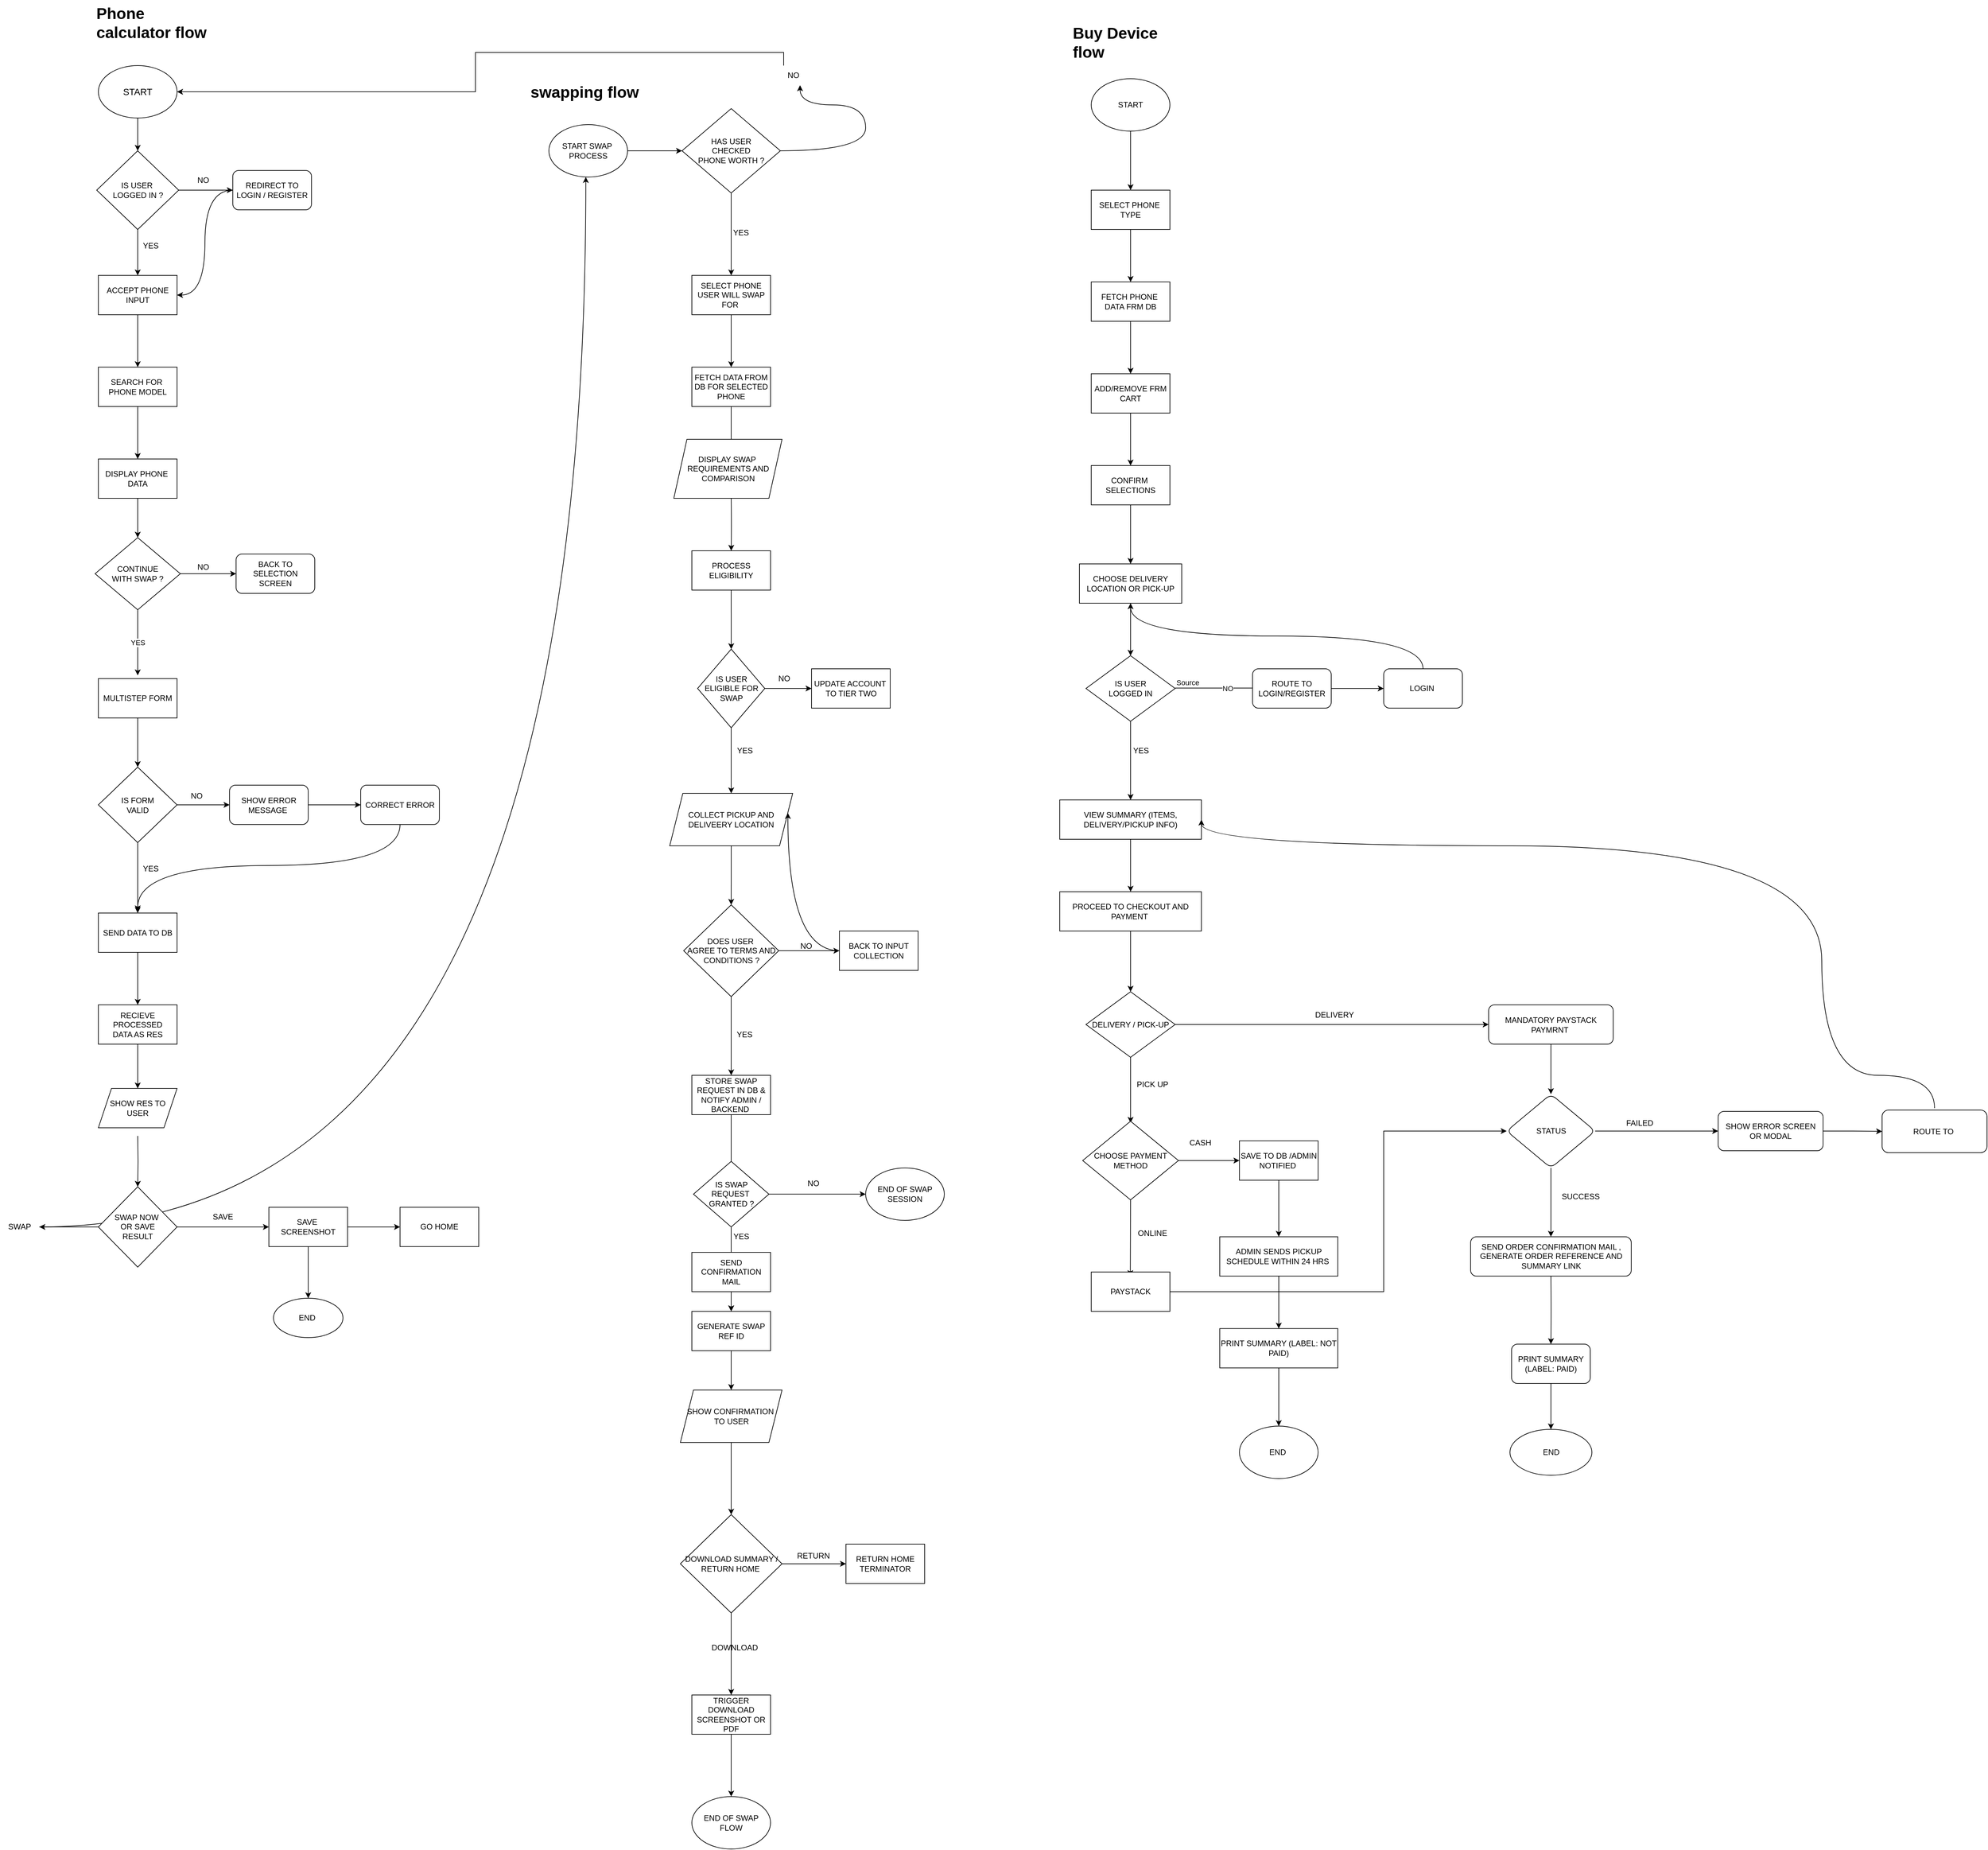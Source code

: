 <mxfile version="26.2.14">
  <diagram id="C5RBs43oDa-KdzZeNtuy" name="Page-1">
    <mxGraphModel dx="5507" dy="3969" grid="1" gridSize="10" guides="1" tooltips="1" connect="1" arrows="1" fold="1" page="1" pageScale="1" pageWidth="827" pageHeight="1169" math="0" shadow="0">
      <root>
        <mxCell id="WIyWlLk6GJQsqaUBKTNV-0" />
        <mxCell id="WIyWlLk6GJQsqaUBKTNV-1" parent="WIyWlLk6GJQsqaUBKTNV-0" />
        <mxCell id="c6qLf4H38Sc4OMnuLa_u-4" value="" style="edgeStyle=orthogonalEdgeStyle;rounded=0;orthogonalLoop=1;jettySize=auto;html=1;" edge="1" parent="WIyWlLk6GJQsqaUBKTNV-1" source="c6qLf4H38Sc4OMnuLa_u-0" target="c6qLf4H38Sc4OMnuLa_u-3">
          <mxGeometry relative="1" as="geometry" />
        </mxCell>
        <mxCell id="c6qLf4H38Sc4OMnuLa_u-0" value="&lt;p&gt;&lt;font style=&quot;font-size: 14px;&quot;&gt;START&lt;/font&gt;&lt;/p&gt;" style="ellipse;whiteSpace=wrap;html=1;" vertex="1" parent="WIyWlLk6GJQsqaUBKTNV-1">
          <mxGeometry x="140" y="40" width="120" height="80" as="geometry" />
        </mxCell>
        <mxCell id="c6qLf4H38Sc4OMnuLa_u-6" value="" style="edgeStyle=orthogonalEdgeStyle;rounded=0;orthogonalLoop=1;jettySize=auto;html=1;" edge="1" parent="WIyWlLk6GJQsqaUBKTNV-1" source="c6qLf4H38Sc4OMnuLa_u-3" target="c6qLf4H38Sc4OMnuLa_u-5">
          <mxGeometry relative="1" as="geometry" />
        </mxCell>
        <mxCell id="c6qLf4H38Sc4OMnuLa_u-38" value="" style="edgeStyle=orthogonalEdgeStyle;rounded=0;orthogonalLoop=1;jettySize=auto;html=1;" edge="1" parent="WIyWlLk6GJQsqaUBKTNV-1" source="c6qLf4H38Sc4OMnuLa_u-3" target="c6qLf4H38Sc4OMnuLa_u-37">
          <mxGeometry relative="1" as="geometry" />
        </mxCell>
        <mxCell id="c6qLf4H38Sc4OMnuLa_u-3" value="IS USER&amp;nbsp;&lt;div&gt;LOGGED IN ?&lt;/div&gt;" style="rhombus;whiteSpace=wrap;html=1;" vertex="1" parent="WIyWlLk6GJQsqaUBKTNV-1">
          <mxGeometry x="137.5" y="170" width="125" height="120" as="geometry" />
        </mxCell>
        <mxCell id="c6qLf4H38Sc4OMnuLa_u-8" value="" style="edgeStyle=orthogonalEdgeStyle;rounded=0;orthogonalLoop=1;jettySize=auto;html=1;" edge="1" parent="WIyWlLk6GJQsqaUBKTNV-1" source="c6qLf4H38Sc4OMnuLa_u-5" target="c6qLf4H38Sc4OMnuLa_u-7">
          <mxGeometry relative="1" as="geometry" />
        </mxCell>
        <mxCell id="c6qLf4H38Sc4OMnuLa_u-5" value="ACCEPT PHONE&lt;div&gt;INPUT&lt;/div&gt;" style="whiteSpace=wrap;html=1;" vertex="1" parent="WIyWlLk6GJQsqaUBKTNV-1">
          <mxGeometry x="140" y="360" width="120" height="60" as="geometry" />
        </mxCell>
        <mxCell id="c6qLf4H38Sc4OMnuLa_u-10" value="" style="edgeStyle=orthogonalEdgeStyle;rounded=0;orthogonalLoop=1;jettySize=auto;html=1;" edge="1" parent="WIyWlLk6GJQsqaUBKTNV-1" source="c6qLf4H38Sc4OMnuLa_u-7" target="c6qLf4H38Sc4OMnuLa_u-9">
          <mxGeometry relative="1" as="geometry" />
        </mxCell>
        <mxCell id="c6qLf4H38Sc4OMnuLa_u-7" value="SEARCH FOR&amp;nbsp;&lt;div&gt;PHONE MODEL&lt;/div&gt;" style="whiteSpace=wrap;html=1;" vertex="1" parent="WIyWlLk6GJQsqaUBKTNV-1">
          <mxGeometry x="140" y="500" width="120" height="60" as="geometry" />
        </mxCell>
        <mxCell id="c6qLf4H38Sc4OMnuLa_u-12" value="" style="edgeStyle=orthogonalEdgeStyle;rounded=0;orthogonalLoop=1;jettySize=auto;html=1;" edge="1" parent="WIyWlLk6GJQsqaUBKTNV-1" source="c6qLf4H38Sc4OMnuLa_u-9" target="c6qLf4H38Sc4OMnuLa_u-11">
          <mxGeometry relative="1" as="geometry" />
        </mxCell>
        <mxCell id="c6qLf4H38Sc4OMnuLa_u-9" value="DISPLAY PHONE&amp;nbsp;&lt;div&gt;DATA&lt;/div&gt;" style="whiteSpace=wrap;html=1;" vertex="1" parent="WIyWlLk6GJQsqaUBKTNV-1">
          <mxGeometry x="140" y="640" width="120" height="60" as="geometry" />
        </mxCell>
        <mxCell id="c6qLf4H38Sc4OMnuLa_u-42" value="" style="edgeStyle=orthogonalEdgeStyle;curved=1;rounded=0;orthogonalLoop=1;jettySize=auto;html=1;" edge="1" parent="WIyWlLk6GJQsqaUBKTNV-1" source="c6qLf4H38Sc4OMnuLa_u-11" target="c6qLf4H38Sc4OMnuLa_u-41">
          <mxGeometry relative="1" as="geometry" />
        </mxCell>
        <mxCell id="c6qLf4H38Sc4OMnuLa_u-11" value="CONTINUE&lt;div&gt;WITH SWAP ?&lt;/div&gt;" style="rhombus;whiteSpace=wrap;html=1;" vertex="1" parent="WIyWlLk6GJQsqaUBKTNV-1">
          <mxGeometry x="135" y="760" width="130" height="110" as="geometry" />
        </mxCell>
        <mxCell id="c6qLf4H38Sc4OMnuLa_u-23" value="" style="edgeStyle=orthogonalEdgeStyle;rounded=0;orthogonalLoop=1;jettySize=auto;html=1;" edge="1" parent="WIyWlLk6GJQsqaUBKTNV-1" source="c6qLf4H38Sc4OMnuLa_u-13" target="c6qLf4H38Sc4OMnuLa_u-22">
          <mxGeometry relative="1" as="geometry" />
        </mxCell>
        <mxCell id="c6qLf4H38Sc4OMnuLa_u-13" value="MULTISTEP FORM" style="whiteSpace=wrap;html=1;" vertex="1" parent="WIyWlLk6GJQsqaUBKTNV-1">
          <mxGeometry x="140" y="975" width="120" height="60" as="geometry" />
        </mxCell>
        <mxCell id="c6qLf4H38Sc4OMnuLa_u-15" value="" style="endArrow=classic;html=1;rounded=0;exitX=0.5;exitY=1;exitDx=0;exitDy=0;" edge="1" parent="WIyWlLk6GJQsqaUBKTNV-1" source="c6qLf4H38Sc4OMnuLa_u-11">
          <mxGeometry relative="1" as="geometry">
            <mxPoint x="250" y="931.179" as="sourcePoint" />
            <mxPoint x="200" y="970" as="targetPoint" />
          </mxGeometry>
        </mxCell>
        <mxCell id="c6qLf4H38Sc4OMnuLa_u-16" value="YES" style="edgeLabel;resizable=0;html=1;;align=center;verticalAlign=middle;" connectable="0" vertex="1" parent="c6qLf4H38Sc4OMnuLa_u-15">
          <mxGeometry relative="1" as="geometry" />
        </mxCell>
        <mxCell id="c6qLf4H38Sc4OMnuLa_u-19" value="YES" style="text;html=1;align=center;verticalAlign=middle;whiteSpace=wrap;rounded=0;" vertex="1" parent="WIyWlLk6GJQsqaUBKTNV-1">
          <mxGeometry x="190" y="300" width="60" height="30" as="geometry" />
        </mxCell>
        <mxCell id="c6qLf4H38Sc4OMnuLa_u-25" value="" style="edgeStyle=orthogonalEdgeStyle;rounded=0;orthogonalLoop=1;jettySize=auto;html=1;" edge="1" parent="WIyWlLk6GJQsqaUBKTNV-1" source="c6qLf4H38Sc4OMnuLa_u-22" target="c6qLf4H38Sc4OMnuLa_u-24">
          <mxGeometry relative="1" as="geometry" />
        </mxCell>
        <mxCell id="c6qLf4H38Sc4OMnuLa_u-46" value="" style="edgeStyle=orthogonalEdgeStyle;curved=1;rounded=0;orthogonalLoop=1;jettySize=auto;html=1;" edge="1" parent="WIyWlLk6GJQsqaUBKTNV-1" source="c6qLf4H38Sc4OMnuLa_u-22" target="c6qLf4H38Sc4OMnuLa_u-45">
          <mxGeometry relative="1" as="geometry" />
        </mxCell>
        <mxCell id="c6qLf4H38Sc4OMnuLa_u-22" value="IS FORM&lt;div&gt;VALID&lt;/div&gt;" style="rhombus;whiteSpace=wrap;html=1;" vertex="1" parent="WIyWlLk6GJQsqaUBKTNV-1">
          <mxGeometry x="140" y="1110" width="120" height="115" as="geometry" />
        </mxCell>
        <mxCell id="c6qLf4H38Sc4OMnuLa_u-28" value="" style="edgeStyle=orthogonalEdgeStyle;rounded=0;orthogonalLoop=1;jettySize=auto;html=1;" edge="1" parent="WIyWlLk6GJQsqaUBKTNV-1" source="c6qLf4H38Sc4OMnuLa_u-24" target="c6qLf4H38Sc4OMnuLa_u-27">
          <mxGeometry relative="1" as="geometry" />
        </mxCell>
        <mxCell id="c6qLf4H38Sc4OMnuLa_u-24" value="SEND DATA TO DB" style="whiteSpace=wrap;html=1;" vertex="1" parent="WIyWlLk6GJQsqaUBKTNV-1">
          <mxGeometry x="140" y="1332.5" width="120" height="60" as="geometry" />
        </mxCell>
        <mxCell id="c6qLf4H38Sc4OMnuLa_u-26" value="YES" style="text;html=1;align=center;verticalAlign=middle;whiteSpace=wrap;rounded=0;" vertex="1" parent="WIyWlLk6GJQsqaUBKTNV-1">
          <mxGeometry x="190" y="1250" width="60" height="30" as="geometry" />
        </mxCell>
        <mxCell id="c6qLf4H38Sc4OMnuLa_u-30" value="" style="edgeStyle=orthogonalEdgeStyle;rounded=0;orthogonalLoop=1;jettySize=auto;html=1;" edge="1" parent="WIyWlLk6GJQsqaUBKTNV-1" source="c6qLf4H38Sc4OMnuLa_u-27" target="c6qLf4H38Sc4OMnuLa_u-139">
          <mxGeometry relative="1" as="geometry">
            <mxPoint x="200" y="1612.5" as="targetPoint" />
          </mxGeometry>
        </mxCell>
        <mxCell id="c6qLf4H38Sc4OMnuLa_u-27" value="RECIEVE PROCESSED&lt;div&gt;DATA AS RES&lt;/div&gt;" style="whiteSpace=wrap;html=1;" vertex="1" parent="WIyWlLk6GJQsqaUBKTNV-1">
          <mxGeometry x="140" y="1472.5" width="120" height="60" as="geometry" />
        </mxCell>
        <mxCell id="c6qLf4H38Sc4OMnuLa_u-32" value="" style="edgeStyle=orthogonalEdgeStyle;rounded=0;orthogonalLoop=1;jettySize=auto;html=1;" edge="1" parent="WIyWlLk6GJQsqaUBKTNV-1" target="c6qLf4H38Sc4OMnuLa_u-31">
          <mxGeometry relative="1" as="geometry">
            <mxPoint x="200" y="1672.5" as="sourcePoint" />
          </mxGeometry>
        </mxCell>
        <mxCell id="c6qLf4H38Sc4OMnuLa_u-53" value="" style="edgeStyle=orthogonalEdgeStyle;curved=1;rounded=0;orthogonalLoop=1;jettySize=auto;html=1;" edge="1" parent="WIyWlLk6GJQsqaUBKTNV-1" source="c6qLf4H38Sc4OMnuLa_u-31" target="c6qLf4H38Sc4OMnuLa_u-52">
          <mxGeometry relative="1" as="geometry" />
        </mxCell>
        <mxCell id="c6qLf4H38Sc4OMnuLa_u-67" style="edgeStyle=orthogonalEdgeStyle;curved=1;rounded=0;orthogonalLoop=1;jettySize=auto;html=1;" edge="1" parent="WIyWlLk6GJQsqaUBKTNV-1" source="c6qLf4H38Sc4OMnuLa_u-51">
          <mxGeometry relative="1" as="geometry">
            <mxPoint x="883.303" y="209.98" as="targetPoint" />
            <mxPoint x="-20.03" y="1811.23" as="sourcePoint" />
          </mxGeometry>
        </mxCell>
        <mxCell id="c6qLf4H38Sc4OMnuLa_u-31" value="SWAP NOW&amp;nbsp;&lt;div&gt;OR SAVE&lt;/div&gt;&lt;div&gt;RESULT&lt;/div&gt;" style="rhombus;whiteSpace=wrap;html=1;" vertex="1" parent="WIyWlLk6GJQsqaUBKTNV-1">
          <mxGeometry x="140" y="1750" width="120" height="122.5" as="geometry" />
        </mxCell>
        <mxCell id="c6qLf4H38Sc4OMnuLa_u-40" style="edgeStyle=orthogonalEdgeStyle;curved=1;rounded=0;orthogonalLoop=1;jettySize=auto;html=1;entryX=1;entryY=0.5;entryDx=0;entryDy=0;" edge="1" parent="WIyWlLk6GJQsqaUBKTNV-1" source="c6qLf4H38Sc4OMnuLa_u-37" target="c6qLf4H38Sc4OMnuLa_u-5">
          <mxGeometry relative="1" as="geometry" />
        </mxCell>
        <mxCell id="c6qLf4H38Sc4OMnuLa_u-37" value="REDIRECT TO LOGIN / REGISTER" style="rounded=1;whiteSpace=wrap;html=1;" vertex="1" parent="WIyWlLk6GJQsqaUBKTNV-1">
          <mxGeometry x="345" y="200" width="120" height="60" as="geometry" />
        </mxCell>
        <mxCell id="c6qLf4H38Sc4OMnuLa_u-39" value="NO" style="text;html=1;align=center;verticalAlign=middle;whiteSpace=wrap;rounded=0;" vertex="1" parent="WIyWlLk6GJQsqaUBKTNV-1">
          <mxGeometry x="270" y="200" width="60" height="30" as="geometry" />
        </mxCell>
        <mxCell id="c6qLf4H38Sc4OMnuLa_u-41" value="BACK TO SELECTION SCREEN" style="rounded=1;whiteSpace=wrap;html=1;" vertex="1" parent="WIyWlLk6GJQsqaUBKTNV-1">
          <mxGeometry x="350" y="785" width="120" height="60" as="geometry" />
        </mxCell>
        <mxCell id="c6qLf4H38Sc4OMnuLa_u-43" value="&lt;div&gt;NO&lt;/div&gt;" style="text;html=1;align=center;verticalAlign=middle;whiteSpace=wrap;rounded=0;" vertex="1" parent="WIyWlLk6GJQsqaUBKTNV-1">
          <mxGeometry x="270" y="790" width="60" height="30" as="geometry" />
        </mxCell>
        <mxCell id="c6qLf4H38Sc4OMnuLa_u-49" value="" style="edgeStyle=orthogonalEdgeStyle;curved=1;rounded=0;orthogonalLoop=1;jettySize=auto;html=1;" edge="1" parent="WIyWlLk6GJQsqaUBKTNV-1" source="c6qLf4H38Sc4OMnuLa_u-45" target="c6qLf4H38Sc4OMnuLa_u-48">
          <mxGeometry relative="1" as="geometry" />
        </mxCell>
        <mxCell id="c6qLf4H38Sc4OMnuLa_u-45" value="SHOW ERROR MESSAGE&amp;nbsp;" style="rounded=1;whiteSpace=wrap;html=1;" vertex="1" parent="WIyWlLk6GJQsqaUBKTNV-1">
          <mxGeometry x="340" y="1137.5" width="120" height="60" as="geometry" />
        </mxCell>
        <mxCell id="c6qLf4H38Sc4OMnuLa_u-47" value="NO" style="text;html=1;align=center;verticalAlign=middle;whiteSpace=wrap;rounded=0;" vertex="1" parent="WIyWlLk6GJQsqaUBKTNV-1">
          <mxGeometry x="260" y="1139" width="60" height="30" as="geometry" />
        </mxCell>
        <mxCell id="c6qLf4H38Sc4OMnuLa_u-50" style="edgeStyle=orthogonalEdgeStyle;curved=1;rounded=0;orthogonalLoop=1;jettySize=auto;html=1;" edge="1" parent="WIyWlLk6GJQsqaUBKTNV-1" source="c6qLf4H38Sc4OMnuLa_u-48">
          <mxGeometry relative="1" as="geometry">
            <mxPoint x="200.0" y="1330" as="targetPoint" />
            <Array as="points">
              <mxPoint x="600" y="1260" />
              <mxPoint x="200" y="1260" />
            </Array>
          </mxGeometry>
        </mxCell>
        <mxCell id="c6qLf4H38Sc4OMnuLa_u-48" value="CORRECT ERROR" style="whiteSpace=wrap;html=1;rounded=1;" vertex="1" parent="WIyWlLk6GJQsqaUBKTNV-1">
          <mxGeometry x="540" y="1137.5" width="120" height="60" as="geometry" />
        </mxCell>
        <mxCell id="c6qLf4H38Sc4OMnuLa_u-57" value="" style="edgeStyle=orthogonalEdgeStyle;curved=1;rounded=0;orthogonalLoop=1;jettySize=auto;html=1;" edge="1" parent="WIyWlLk6GJQsqaUBKTNV-1" source="c6qLf4H38Sc4OMnuLa_u-52" target="c6qLf4H38Sc4OMnuLa_u-56">
          <mxGeometry relative="1" as="geometry" />
        </mxCell>
        <mxCell id="c6qLf4H38Sc4OMnuLa_u-60" value="" style="edgeStyle=orthogonalEdgeStyle;curved=1;rounded=0;orthogonalLoop=1;jettySize=auto;html=1;" edge="1" parent="WIyWlLk6GJQsqaUBKTNV-1" source="c6qLf4H38Sc4OMnuLa_u-52" target="c6qLf4H38Sc4OMnuLa_u-59">
          <mxGeometry relative="1" as="geometry" />
        </mxCell>
        <mxCell id="c6qLf4H38Sc4OMnuLa_u-52" value="SAVE&amp;nbsp;&lt;div&gt;SCREENSHOT&lt;/div&gt;" style="whiteSpace=wrap;html=1;" vertex="1" parent="WIyWlLk6GJQsqaUBKTNV-1">
          <mxGeometry x="400" y="1781.25" width="120" height="60" as="geometry" />
        </mxCell>
        <mxCell id="c6qLf4H38Sc4OMnuLa_u-54" value="SAVE" style="text;html=1;align=center;verticalAlign=middle;whiteSpace=wrap;rounded=0;" vertex="1" parent="WIyWlLk6GJQsqaUBKTNV-1">
          <mxGeometry x="300" y="1781.25" width="60" height="30" as="geometry" />
        </mxCell>
        <mxCell id="c6qLf4H38Sc4OMnuLa_u-56" value="GO HOME" style="whiteSpace=wrap;html=1;" vertex="1" parent="WIyWlLk6GJQsqaUBKTNV-1">
          <mxGeometry x="600" y="1781.25" width="120" height="60" as="geometry" />
        </mxCell>
        <mxCell id="c6qLf4H38Sc4OMnuLa_u-59" value="END&amp;nbsp;" style="ellipse;whiteSpace=wrap;html=1;" vertex="1" parent="WIyWlLk6GJQsqaUBKTNV-1">
          <mxGeometry x="407" y="1920" width="106" height="60" as="geometry" />
        </mxCell>
        <mxCell id="c6qLf4H38Sc4OMnuLa_u-68" value="" style="edgeStyle=orthogonalEdgeStyle;curved=1;rounded=0;orthogonalLoop=1;jettySize=auto;html=1;exitX=0;exitY=0.5;exitDx=0;exitDy=0;" edge="1" parent="WIyWlLk6GJQsqaUBKTNV-1" source="c6qLf4H38Sc4OMnuLa_u-31" target="c6qLf4H38Sc4OMnuLa_u-51">
          <mxGeometry relative="1" as="geometry">
            <mxPoint x="893.333" y="210" as="targetPoint" />
            <mxPoint x="140" y="1811" as="sourcePoint" />
          </mxGeometry>
        </mxCell>
        <mxCell id="c6qLf4H38Sc4OMnuLa_u-51" value="SWAP" style="text;html=1;align=center;verticalAlign=middle;whiteSpace=wrap;rounded=0;" vertex="1" parent="WIyWlLk6GJQsqaUBKTNV-1">
          <mxGeometry x="-10" y="1796.25" width="60" height="30" as="geometry" />
        </mxCell>
        <mxCell id="c6qLf4H38Sc4OMnuLa_u-73" value="" style="edgeStyle=orthogonalEdgeStyle;curved=1;rounded=0;orthogonalLoop=1;jettySize=auto;html=1;" edge="1" parent="WIyWlLk6GJQsqaUBKTNV-1" source="c6qLf4H38Sc4OMnuLa_u-70" target="c6qLf4H38Sc4OMnuLa_u-74">
          <mxGeometry relative="1" as="geometry">
            <mxPoint x="1027" y="170" as="targetPoint" />
          </mxGeometry>
        </mxCell>
        <mxCell id="c6qLf4H38Sc4OMnuLa_u-70" value="START SWAP&amp;nbsp;&lt;div&gt;PROCESS&lt;/div&gt;" style="ellipse;whiteSpace=wrap;html=1;" vertex="1" parent="WIyWlLk6GJQsqaUBKTNV-1">
          <mxGeometry x="827" y="130" width="120" height="80" as="geometry" />
        </mxCell>
        <mxCell id="c6qLf4H38Sc4OMnuLa_u-76" value="" style="edgeStyle=orthogonalEdgeStyle;curved=1;rounded=0;orthogonalLoop=1;jettySize=auto;html=1;" edge="1" parent="WIyWlLk6GJQsqaUBKTNV-1" source="c6qLf4H38Sc4OMnuLa_u-74" target="c6qLf4H38Sc4OMnuLa_u-75">
          <mxGeometry relative="1" as="geometry" />
        </mxCell>
        <mxCell id="c6qLf4H38Sc4OMnuLa_u-84" style="edgeStyle=orthogonalEdgeStyle;rounded=0;orthogonalLoop=1;jettySize=auto;html=1;entryX=1;entryY=0.5;entryDx=0;entryDy=0;exitX=0.25;exitY=0;exitDx=0;exitDy=0;" edge="1" parent="WIyWlLk6GJQsqaUBKTNV-1" source="c6qLf4H38Sc4OMnuLa_u-81" target="c6qLf4H38Sc4OMnuLa_u-0">
          <mxGeometry relative="1" as="geometry">
            <mxPoint x="270" y="60" as="targetPoint" />
          </mxGeometry>
        </mxCell>
        <mxCell id="c6qLf4H38Sc4OMnuLa_u-88" style="edgeStyle=orthogonalEdgeStyle;curved=1;rounded=0;orthogonalLoop=1;jettySize=auto;html=1;" edge="1" parent="WIyWlLk6GJQsqaUBKTNV-1" source="c6qLf4H38Sc4OMnuLa_u-74" target="c6qLf4H38Sc4OMnuLa_u-81">
          <mxGeometry relative="1" as="geometry">
            <mxPoint x="1220" y="100" as="targetPoint" />
            <Array as="points">
              <mxPoint x="1310" y="170" />
              <mxPoint x="1310" y="100" />
              <mxPoint x="1210" y="100" />
            </Array>
          </mxGeometry>
        </mxCell>
        <mxCell id="c6qLf4H38Sc4OMnuLa_u-74" value="HAS USER&lt;div&gt;&amp;nbsp;CHECKED&amp;nbsp;&lt;div&gt;PHONE WORTH ?&lt;/div&gt;&lt;/div&gt;" style="rhombus;whiteSpace=wrap;html=1;" vertex="1" parent="WIyWlLk6GJQsqaUBKTNV-1">
          <mxGeometry x="1030" y="105.63" width="150" height="128.75" as="geometry" />
        </mxCell>
        <mxCell id="c6qLf4H38Sc4OMnuLa_u-90" value="" style="edgeStyle=orthogonalEdgeStyle;curved=1;rounded=0;orthogonalLoop=1;jettySize=auto;html=1;" edge="1" parent="WIyWlLk6GJQsqaUBKTNV-1" source="c6qLf4H38Sc4OMnuLa_u-75" target="c6qLf4H38Sc4OMnuLa_u-89">
          <mxGeometry relative="1" as="geometry" />
        </mxCell>
        <mxCell id="c6qLf4H38Sc4OMnuLa_u-75" value="SELECT PHONE USER WILL SWAP FOR&amp;nbsp;" style="whiteSpace=wrap;html=1;" vertex="1" parent="WIyWlLk6GJQsqaUBKTNV-1">
          <mxGeometry x="1045" y="359.995" width="120" height="60" as="geometry" />
        </mxCell>
        <mxCell id="c6qLf4H38Sc4OMnuLa_u-77" value="YES" style="text;html=1;align=center;verticalAlign=middle;whiteSpace=wrap;rounded=0;" vertex="1" parent="WIyWlLk6GJQsqaUBKTNV-1">
          <mxGeometry x="1090" y="280" width="60" height="30" as="geometry" />
        </mxCell>
        <mxCell id="c6qLf4H38Sc4OMnuLa_u-81" value="NO" style="text;html=1;align=center;verticalAlign=middle;whiteSpace=wrap;rounded=0;" vertex="1" parent="WIyWlLk6GJQsqaUBKTNV-1">
          <mxGeometry x="1170" y="40" width="60" height="30" as="geometry" />
        </mxCell>
        <mxCell id="c6qLf4H38Sc4OMnuLa_u-92" value="" style="edgeStyle=orthogonalEdgeStyle;curved=1;rounded=0;orthogonalLoop=1;jettySize=auto;html=1;" edge="1" parent="WIyWlLk6GJQsqaUBKTNV-1" source="c6qLf4H38Sc4OMnuLa_u-89">
          <mxGeometry relative="1" as="geometry">
            <mxPoint x="1105" y="639.995" as="targetPoint" />
          </mxGeometry>
        </mxCell>
        <mxCell id="c6qLf4H38Sc4OMnuLa_u-89" value="FETCH DATA FROM DB FOR SELECTED PHONE" style="whiteSpace=wrap;html=1;" vertex="1" parent="WIyWlLk6GJQsqaUBKTNV-1">
          <mxGeometry x="1045" y="499.995" width="120" height="60" as="geometry" />
        </mxCell>
        <mxCell id="c6qLf4H38Sc4OMnuLa_u-94" value="" style="edgeStyle=orthogonalEdgeStyle;curved=1;rounded=0;orthogonalLoop=1;jettySize=auto;html=1;" edge="1" parent="WIyWlLk6GJQsqaUBKTNV-1" target="c6qLf4H38Sc4OMnuLa_u-93">
          <mxGeometry relative="1" as="geometry">
            <mxPoint x="1105" y="699.995" as="sourcePoint" />
          </mxGeometry>
        </mxCell>
        <mxCell id="c6qLf4H38Sc4OMnuLa_u-96" value="" style="edgeStyle=orthogonalEdgeStyle;curved=1;rounded=0;orthogonalLoop=1;jettySize=auto;html=1;" edge="1" parent="WIyWlLk6GJQsqaUBKTNV-1" source="c6qLf4H38Sc4OMnuLa_u-93" target="c6qLf4H38Sc4OMnuLa_u-95">
          <mxGeometry relative="1" as="geometry" />
        </mxCell>
        <mxCell id="c6qLf4H38Sc4OMnuLa_u-93" value="PROCESS ELIGIBILITY" style="whiteSpace=wrap;html=1;" vertex="1" parent="WIyWlLk6GJQsqaUBKTNV-1">
          <mxGeometry x="1045" y="779.995" width="120" height="60" as="geometry" />
        </mxCell>
        <mxCell id="c6qLf4H38Sc4OMnuLa_u-98" value="" style="edgeStyle=orthogonalEdgeStyle;curved=1;rounded=0;orthogonalLoop=1;jettySize=auto;html=1;" edge="1" parent="WIyWlLk6GJQsqaUBKTNV-1" source="c6qLf4H38Sc4OMnuLa_u-95" target="c6qLf4H38Sc4OMnuLa_u-104">
          <mxGeometry relative="1" as="geometry">
            <mxPoint x="1105" y="1130" as="targetPoint" />
          </mxGeometry>
        </mxCell>
        <mxCell id="c6qLf4H38Sc4OMnuLa_u-100" value="" style="edgeStyle=orthogonalEdgeStyle;curved=1;rounded=0;orthogonalLoop=1;jettySize=auto;html=1;" edge="1" parent="WIyWlLk6GJQsqaUBKTNV-1" source="c6qLf4H38Sc4OMnuLa_u-95" target="c6qLf4H38Sc4OMnuLa_u-99">
          <mxGeometry relative="1" as="geometry" />
        </mxCell>
        <mxCell id="c6qLf4H38Sc4OMnuLa_u-95" value="IS USER ELIGIBLE FOR SWAP" style="rhombus;whiteSpace=wrap;html=1;" vertex="1" parent="WIyWlLk6GJQsqaUBKTNV-1">
          <mxGeometry x="1053.75" y="930" width="102.5" height="120" as="geometry" />
        </mxCell>
        <mxCell id="c6qLf4H38Sc4OMnuLa_u-99" value="UPDATE ACCOUNT&amp;nbsp;&lt;div&gt;TO TIER TWO&lt;/div&gt;" style="whiteSpace=wrap;html=1;" vertex="1" parent="WIyWlLk6GJQsqaUBKTNV-1">
          <mxGeometry x="1227.5" y="960" width="120" height="60" as="geometry" />
        </mxCell>
        <mxCell id="c6qLf4H38Sc4OMnuLa_u-101" value="NO" style="text;html=1;align=center;verticalAlign=middle;whiteSpace=wrap;rounded=0;" vertex="1" parent="WIyWlLk6GJQsqaUBKTNV-1">
          <mxGeometry x="1156.25" y="960" width="60" height="30" as="geometry" />
        </mxCell>
        <mxCell id="c6qLf4H38Sc4OMnuLa_u-102" value="YES" style="text;html=1;align=center;verticalAlign=middle;whiteSpace=wrap;rounded=0;" vertex="1" parent="WIyWlLk6GJQsqaUBKTNV-1">
          <mxGeometry x="1096.25" y="1070" width="60" height="30" as="geometry" />
        </mxCell>
        <mxCell id="c6qLf4H38Sc4OMnuLa_u-106" value="" style="edgeStyle=orthogonalEdgeStyle;curved=1;rounded=0;orthogonalLoop=1;jettySize=auto;html=1;" edge="1" parent="WIyWlLk6GJQsqaUBKTNV-1" source="c6qLf4H38Sc4OMnuLa_u-104" target="c6qLf4H38Sc4OMnuLa_u-107">
          <mxGeometry relative="1" as="geometry">
            <mxPoint x="1105" y="1320" as="targetPoint" />
          </mxGeometry>
        </mxCell>
        <mxCell id="c6qLf4H38Sc4OMnuLa_u-104" value="COLLECT PICKUP AND DELIVEERY LOCATION" style="shape=parallelogram;perimeter=parallelogramPerimeter;whiteSpace=wrap;html=1;fixedSize=1;" vertex="1" parent="WIyWlLk6GJQsqaUBKTNV-1">
          <mxGeometry x="1011.25" y="1150" width="187.5" height="80" as="geometry" />
        </mxCell>
        <mxCell id="c6qLf4H38Sc4OMnuLa_u-109" value="" style="edgeStyle=orthogonalEdgeStyle;curved=1;rounded=0;orthogonalLoop=1;jettySize=auto;html=1;" edge="1" parent="WIyWlLk6GJQsqaUBKTNV-1" source="c6qLf4H38Sc4OMnuLa_u-107" target="c6qLf4H38Sc4OMnuLa_u-108">
          <mxGeometry relative="1" as="geometry" />
        </mxCell>
        <mxCell id="c6qLf4H38Sc4OMnuLa_u-113" value="" style="edgeStyle=orthogonalEdgeStyle;curved=1;rounded=0;orthogonalLoop=1;jettySize=auto;html=1;" edge="1" parent="WIyWlLk6GJQsqaUBKTNV-1" source="c6qLf4H38Sc4OMnuLa_u-107" target="c6qLf4H38Sc4OMnuLa_u-112">
          <mxGeometry relative="1" as="geometry" />
        </mxCell>
        <mxCell id="c6qLf4H38Sc4OMnuLa_u-107" value="DOES USER&amp;nbsp;&lt;div&gt;AGREE TO TERMS AND CONDITIONS ?&lt;/div&gt;" style="rhombus;whiteSpace=wrap;html=1;" vertex="1" parent="WIyWlLk6GJQsqaUBKTNV-1">
          <mxGeometry x="1032.5" y="1320" width="145" height="140" as="geometry" />
        </mxCell>
        <mxCell id="c6qLf4H38Sc4OMnuLa_u-108" value="BACK TO INPUT COLLECTION" style="whiteSpace=wrap;html=1;" vertex="1" parent="WIyWlLk6GJQsqaUBKTNV-1">
          <mxGeometry x="1270" y="1360" width="120" height="60" as="geometry" />
        </mxCell>
        <mxCell id="c6qLf4H38Sc4OMnuLa_u-110" value="NO" style="text;html=1;align=center;verticalAlign=middle;resizable=0;points=[];autosize=1;strokeColor=none;fillColor=none;" vertex="1" parent="WIyWlLk6GJQsqaUBKTNV-1">
          <mxGeometry x="1198.75" y="1368" width="40" height="30" as="geometry" />
        </mxCell>
        <mxCell id="c6qLf4H38Sc4OMnuLa_u-111" style="edgeStyle=orthogonalEdgeStyle;curved=1;rounded=0;orthogonalLoop=1;jettySize=auto;html=1;entryX=0.961;entryY=0.374;entryDx=0;entryDy=0;entryPerimeter=0;" edge="1" parent="WIyWlLk6GJQsqaUBKTNV-1" source="c6qLf4H38Sc4OMnuLa_u-108" target="c6qLf4H38Sc4OMnuLa_u-104">
          <mxGeometry relative="1" as="geometry" />
        </mxCell>
        <mxCell id="c6qLf4H38Sc4OMnuLa_u-115" value="" style="edgeStyle=orthogonalEdgeStyle;curved=1;rounded=0;orthogonalLoop=1;jettySize=auto;html=1;" edge="1" parent="WIyWlLk6GJQsqaUBKTNV-1" source="c6qLf4H38Sc4OMnuLa_u-112" target="c6qLf4H38Sc4OMnuLa_u-116">
          <mxGeometry relative="1" as="geometry">
            <mxPoint x="1105" y="1720.0" as="targetPoint" />
          </mxGeometry>
        </mxCell>
        <mxCell id="c6qLf4H38Sc4OMnuLa_u-112" value="STORE SWAP REQUEST IN DB &amp;amp; NOTIFY ADMIN / BACKEND&amp;nbsp;" style="whiteSpace=wrap;html=1;" vertex="1" parent="WIyWlLk6GJQsqaUBKTNV-1">
          <mxGeometry x="1045" y="1580" width="120" height="60" as="geometry" />
        </mxCell>
        <mxCell id="c6qLf4H38Sc4OMnuLa_u-118" value="" style="edgeStyle=orthogonalEdgeStyle;curved=1;rounded=0;orthogonalLoop=1;jettySize=auto;html=1;" edge="1" parent="WIyWlLk6GJQsqaUBKTNV-1" source="c6qLf4H38Sc4OMnuLa_u-116" target="c6qLf4H38Sc4OMnuLa_u-117">
          <mxGeometry relative="1" as="geometry" />
        </mxCell>
        <mxCell id="c6qLf4H38Sc4OMnuLa_u-116" value="GENERATE SWAP REF ID" style="rounded=0;whiteSpace=wrap;html=1;" vertex="1" parent="WIyWlLk6GJQsqaUBKTNV-1">
          <mxGeometry x="1045" y="1940.0" width="120" height="60" as="geometry" />
        </mxCell>
        <mxCell id="c6qLf4H38Sc4OMnuLa_u-123" value="" style="edgeStyle=orthogonalEdgeStyle;curved=1;rounded=0;orthogonalLoop=1;jettySize=auto;html=1;" edge="1" parent="WIyWlLk6GJQsqaUBKTNV-1" source="c6qLf4H38Sc4OMnuLa_u-117" target="c6qLf4H38Sc4OMnuLa_u-122">
          <mxGeometry relative="1" as="geometry" />
        </mxCell>
        <mxCell id="c6qLf4H38Sc4OMnuLa_u-117" value="SHOW CONFIRMATION&amp;nbsp;&lt;div&gt;TO USER&lt;/div&gt;" style="shape=parallelogram;perimeter=parallelogramPerimeter;whiteSpace=wrap;html=1;fixedSize=1;rounded=0;" vertex="1" parent="WIyWlLk6GJQsqaUBKTNV-1">
          <mxGeometry x="1027.5" y="2060" width="155" height="80" as="geometry" />
        </mxCell>
        <mxCell id="c6qLf4H38Sc4OMnuLa_u-120" value="" style="edgeStyle=orthogonalEdgeStyle;curved=1;rounded=0;orthogonalLoop=1;jettySize=auto;html=1;" edge="1" parent="WIyWlLk6GJQsqaUBKTNV-1" source="c6qLf4H38Sc4OMnuLa_u-119" target="c6qLf4H38Sc4OMnuLa_u-116">
          <mxGeometry relative="1" as="geometry" />
        </mxCell>
        <mxCell id="c6qLf4H38Sc4OMnuLa_u-134" style="edgeStyle=orthogonalEdgeStyle;curved=1;rounded=0;orthogonalLoop=1;jettySize=auto;html=1;" edge="1" parent="WIyWlLk6GJQsqaUBKTNV-1" source="c6qLf4H38Sc4OMnuLa_u-119" target="c6qLf4H38Sc4OMnuLa_u-133">
          <mxGeometry relative="1" as="geometry" />
        </mxCell>
        <mxCell id="c6qLf4H38Sc4OMnuLa_u-119" value="IS SWAP REQUEST&amp;nbsp;&lt;div&gt;GRANTED ?&lt;/div&gt;" style="rhombus;whiteSpace=wrap;html=1;" vertex="1" parent="WIyWlLk6GJQsqaUBKTNV-1">
          <mxGeometry x="1047.5" y="1711.25" width="115" height="100" as="geometry" />
        </mxCell>
        <mxCell id="c6qLf4H38Sc4OMnuLa_u-121" value="YES" style="text;html=1;align=center;verticalAlign=middle;resizable=0;points=[];autosize=1;strokeColor=none;fillColor=none;" vertex="1" parent="WIyWlLk6GJQsqaUBKTNV-1">
          <mxGeometry x="1095" y="1811.25" width="50" height="30" as="geometry" />
        </mxCell>
        <mxCell id="c6qLf4H38Sc4OMnuLa_u-125" value="" style="edgeStyle=orthogonalEdgeStyle;curved=1;rounded=0;orthogonalLoop=1;jettySize=auto;html=1;" edge="1" parent="WIyWlLk6GJQsqaUBKTNV-1" source="c6qLf4H38Sc4OMnuLa_u-122" target="c6qLf4H38Sc4OMnuLa_u-124">
          <mxGeometry relative="1" as="geometry" />
        </mxCell>
        <mxCell id="c6qLf4H38Sc4OMnuLa_u-128" value="" style="edgeStyle=orthogonalEdgeStyle;curved=1;rounded=0;orthogonalLoop=1;jettySize=auto;html=1;" edge="1" parent="WIyWlLk6GJQsqaUBKTNV-1" source="c6qLf4H38Sc4OMnuLa_u-122" target="c6qLf4H38Sc4OMnuLa_u-127">
          <mxGeometry relative="1" as="geometry" />
        </mxCell>
        <mxCell id="c6qLf4H38Sc4OMnuLa_u-122" value="DOWNLOAD SUMMARY / RETURN HOME&amp;nbsp;" style="rhombus;whiteSpace=wrap;html=1;rounded=0;" vertex="1" parent="WIyWlLk6GJQsqaUBKTNV-1">
          <mxGeometry x="1027.5" y="2250" width="155" height="150" as="geometry" />
        </mxCell>
        <mxCell id="c6qLf4H38Sc4OMnuLa_u-124" value="RETURN HOME TERMINATOR" style="rounded=0;whiteSpace=wrap;html=1;" vertex="1" parent="WIyWlLk6GJQsqaUBKTNV-1">
          <mxGeometry x="1280" y="2295" width="120" height="60" as="geometry" />
        </mxCell>
        <mxCell id="c6qLf4H38Sc4OMnuLa_u-126" value="RETURN" style="text;html=1;align=center;verticalAlign=middle;resizable=0;points=[];autosize=1;strokeColor=none;fillColor=none;" vertex="1" parent="WIyWlLk6GJQsqaUBKTNV-1">
          <mxGeometry x="1195" y="2298" width="70" height="30" as="geometry" />
        </mxCell>
        <mxCell id="c6qLf4H38Sc4OMnuLa_u-132" value="" style="edgeStyle=orthogonalEdgeStyle;curved=1;rounded=0;orthogonalLoop=1;jettySize=auto;html=1;" edge="1" parent="WIyWlLk6GJQsqaUBKTNV-1" source="c6qLf4H38Sc4OMnuLa_u-127" target="c6qLf4H38Sc4OMnuLa_u-131">
          <mxGeometry relative="1" as="geometry" />
        </mxCell>
        <mxCell id="c6qLf4H38Sc4OMnuLa_u-127" value="TRIGGER DOWNLOAD SCREENSHOT OR PDF" style="rounded=0;whiteSpace=wrap;html=1;" vertex="1" parent="WIyWlLk6GJQsqaUBKTNV-1">
          <mxGeometry x="1045" y="2525" width="120" height="60" as="geometry" />
        </mxCell>
        <mxCell id="c6qLf4H38Sc4OMnuLa_u-130" value="DOWNLOAD" style="text;html=1;align=center;verticalAlign=middle;resizable=0;points=[];autosize=1;strokeColor=none;fillColor=none;" vertex="1" parent="WIyWlLk6GJQsqaUBKTNV-1">
          <mxGeometry x="1065" y="2438" width="90" height="30" as="geometry" />
        </mxCell>
        <mxCell id="c6qLf4H38Sc4OMnuLa_u-131" value="END OF SWAP&lt;div&gt;FLOW&lt;/div&gt;" style="ellipse;whiteSpace=wrap;html=1;" vertex="1" parent="WIyWlLk6GJQsqaUBKTNV-1">
          <mxGeometry x="1045" y="2680" width="120" height="80" as="geometry" />
        </mxCell>
        <mxCell id="c6qLf4H38Sc4OMnuLa_u-133" value="END OF SWAP&lt;div&gt;SESSION&lt;/div&gt;" style="ellipse;whiteSpace=wrap;html=1;" vertex="1" parent="WIyWlLk6GJQsqaUBKTNV-1">
          <mxGeometry x="1310" y="1721.25" width="120" height="80" as="geometry" />
        </mxCell>
        <mxCell id="c6qLf4H38Sc4OMnuLa_u-135" value="&lt;h1 style=&quot;margin-top: 0px;&quot;&gt;&lt;span style=&quot;background-color: transparent; color: light-dark(rgb(0, 0, 0), rgb(255, 255, 255));&quot;&gt;Phone calculator flow&lt;/span&gt;&lt;/h1&gt;&lt;h1 style=&quot;margin-top: 0px;&quot;&gt;&lt;br&gt;&lt;/h1&gt;" style="text;html=1;whiteSpace=wrap;overflow=hidden;rounded=0;" vertex="1" parent="WIyWlLk6GJQsqaUBKTNV-1">
          <mxGeometry x="135" y="-60" width="180" height="120" as="geometry" />
        </mxCell>
        <mxCell id="c6qLf4H38Sc4OMnuLa_u-136" value="&lt;h1 style=&quot;margin-top: 0px;&quot;&gt;swapping flow&amp;nbsp;&lt;/h1&gt;" style="text;html=1;whiteSpace=wrap;overflow=hidden;rounded=0;" vertex="1" parent="WIyWlLk6GJQsqaUBKTNV-1">
          <mxGeometry x="797" y="60" width="180" height="120" as="geometry" />
        </mxCell>
        <mxCell id="c6qLf4H38Sc4OMnuLa_u-139" value="SHOW RES TO USER" style="shape=parallelogram;perimeter=parallelogramPerimeter;whiteSpace=wrap;html=1;fixedSize=1;" vertex="1" parent="WIyWlLk6GJQsqaUBKTNV-1">
          <mxGeometry x="140" y="1600.0" width="120" height="60" as="geometry" />
        </mxCell>
        <mxCell id="c6qLf4H38Sc4OMnuLa_u-140" value="DISPLAY SWAP&amp;nbsp;&lt;div&gt;REQUIREMENTS AND COMPARISON&lt;/div&gt;" style="shape=parallelogram;perimeter=parallelogramPerimeter;whiteSpace=wrap;html=1;fixedSize=1;" vertex="1" parent="WIyWlLk6GJQsqaUBKTNV-1">
          <mxGeometry x="1017.5" y="610" width="165" height="90" as="geometry" />
        </mxCell>
        <mxCell id="c6qLf4H38Sc4OMnuLa_u-141" value="YES" style="text;html=1;align=center;verticalAlign=middle;resizable=0;points=[];autosize=1;strokeColor=none;fillColor=none;" vertex="1" parent="WIyWlLk6GJQsqaUBKTNV-1">
          <mxGeometry x="1100" y="1502.5" width="50" height="30" as="geometry" />
        </mxCell>
        <mxCell id="c6qLf4H38Sc4OMnuLa_u-142" value="NO" style="text;html=1;align=center;verticalAlign=middle;resizable=0;points=[];autosize=1;strokeColor=none;fillColor=none;" vertex="1" parent="WIyWlLk6GJQsqaUBKTNV-1">
          <mxGeometry x="1210" y="1730" width="40" height="30" as="geometry" />
        </mxCell>
        <mxCell id="c6qLf4H38Sc4OMnuLa_u-145" value="SEND CONFIRMATION MAIL" style="rounded=0;whiteSpace=wrap;html=1;" vertex="1" parent="WIyWlLk6GJQsqaUBKTNV-1">
          <mxGeometry x="1045" y="1850" width="120" height="60" as="geometry" />
        </mxCell>
        <mxCell id="c6qLf4H38Sc4OMnuLa_u-149" value="" style="edgeStyle=orthogonalEdgeStyle;curved=1;rounded=0;orthogonalLoop=1;jettySize=auto;html=1;" edge="1" parent="WIyWlLk6GJQsqaUBKTNV-1" source="c6qLf4H38Sc4OMnuLa_u-146" target="c6qLf4H38Sc4OMnuLa_u-148">
          <mxGeometry relative="1" as="geometry" />
        </mxCell>
        <mxCell id="c6qLf4H38Sc4OMnuLa_u-146" value="START" style="ellipse;whiteSpace=wrap;html=1;" vertex="1" parent="WIyWlLk6GJQsqaUBKTNV-1">
          <mxGeometry x="1654" y="60" width="120" height="80" as="geometry" />
        </mxCell>
        <mxCell id="c6qLf4H38Sc4OMnuLa_u-147" value="&lt;h1 style=&quot;margin-top: 0px;&quot;&gt;Buy Device flow&amp;nbsp;&lt;/h1&gt;" style="text;html=1;whiteSpace=wrap;overflow=hidden;rounded=0;" vertex="1" parent="WIyWlLk6GJQsqaUBKTNV-1">
          <mxGeometry x="1624" y="-30" width="180" height="120" as="geometry" />
        </mxCell>
        <mxCell id="c6qLf4H38Sc4OMnuLa_u-151" value="" style="edgeStyle=orthogonalEdgeStyle;curved=1;rounded=0;orthogonalLoop=1;jettySize=auto;html=1;" edge="1" parent="WIyWlLk6GJQsqaUBKTNV-1" source="c6qLf4H38Sc4OMnuLa_u-148" target="c6qLf4H38Sc4OMnuLa_u-150">
          <mxGeometry relative="1" as="geometry" />
        </mxCell>
        <mxCell id="c6qLf4H38Sc4OMnuLa_u-148" value="SELECT PHONE&amp;nbsp;&lt;div&gt;TYPE&lt;/div&gt;" style="whiteSpace=wrap;html=1;" vertex="1" parent="WIyWlLk6GJQsqaUBKTNV-1">
          <mxGeometry x="1654" y="230" width="120" height="60" as="geometry" />
        </mxCell>
        <mxCell id="c6qLf4H38Sc4OMnuLa_u-153" value="" style="edgeStyle=orthogonalEdgeStyle;curved=1;rounded=0;orthogonalLoop=1;jettySize=auto;html=1;" edge="1" parent="WIyWlLk6GJQsqaUBKTNV-1" source="c6qLf4H38Sc4OMnuLa_u-150" target="c6qLf4H38Sc4OMnuLa_u-152">
          <mxGeometry relative="1" as="geometry" />
        </mxCell>
        <mxCell id="c6qLf4H38Sc4OMnuLa_u-150" value="FETCH PHONE&amp;nbsp;&lt;div&gt;DATA FRM DB&lt;/div&gt;" style="whiteSpace=wrap;html=1;" vertex="1" parent="WIyWlLk6GJQsqaUBKTNV-1">
          <mxGeometry x="1654" y="370" width="120" height="60" as="geometry" />
        </mxCell>
        <mxCell id="c6qLf4H38Sc4OMnuLa_u-155" value="" style="edgeStyle=orthogonalEdgeStyle;curved=1;rounded=0;orthogonalLoop=1;jettySize=auto;html=1;" edge="1" parent="WIyWlLk6GJQsqaUBKTNV-1" source="c6qLf4H38Sc4OMnuLa_u-152" target="c6qLf4H38Sc4OMnuLa_u-154">
          <mxGeometry relative="1" as="geometry" />
        </mxCell>
        <mxCell id="c6qLf4H38Sc4OMnuLa_u-152" value="ADD/REMOVE FRM&lt;div&gt;CART&lt;/div&gt;" style="whiteSpace=wrap;html=1;" vertex="1" parent="WIyWlLk6GJQsqaUBKTNV-1">
          <mxGeometry x="1654" y="510" width="120" height="60" as="geometry" />
        </mxCell>
        <mxCell id="c6qLf4H38Sc4OMnuLa_u-157" value="" style="edgeStyle=orthogonalEdgeStyle;curved=1;rounded=0;orthogonalLoop=1;jettySize=auto;html=1;" edge="1" parent="WIyWlLk6GJQsqaUBKTNV-1" source="c6qLf4H38Sc4OMnuLa_u-154" target="c6qLf4H38Sc4OMnuLa_u-156">
          <mxGeometry relative="1" as="geometry" />
        </mxCell>
        <mxCell id="c6qLf4H38Sc4OMnuLa_u-154" value="CONFIRM&amp;nbsp;&lt;div&gt;SELECTIONS&lt;/div&gt;" style="whiteSpace=wrap;html=1;" vertex="1" parent="WIyWlLk6GJQsqaUBKTNV-1">
          <mxGeometry x="1654" y="650" width="120" height="60" as="geometry" />
        </mxCell>
        <mxCell id="c6qLf4H38Sc4OMnuLa_u-159" value="" style="edgeStyle=orthogonalEdgeStyle;curved=1;rounded=0;orthogonalLoop=1;jettySize=auto;html=1;" edge="1" parent="WIyWlLk6GJQsqaUBKTNV-1" source="c6qLf4H38Sc4OMnuLa_u-156" target="c6qLf4H38Sc4OMnuLa_u-158">
          <mxGeometry relative="1" as="geometry" />
        </mxCell>
        <mxCell id="c6qLf4H38Sc4OMnuLa_u-156" value="CHOOSE DELIVERY&lt;div&gt;LOCATION OR PICK-UP&lt;/div&gt;" style="whiteSpace=wrap;html=1;" vertex="1" parent="WIyWlLk6GJQsqaUBKTNV-1">
          <mxGeometry x="1636" y="800" width="156" height="60" as="geometry" />
        </mxCell>
        <mxCell id="c6qLf4H38Sc4OMnuLa_u-168" value="" style="edgeStyle=orthogonalEdgeStyle;curved=1;rounded=0;orthogonalLoop=1;jettySize=auto;html=1;" edge="1" parent="WIyWlLk6GJQsqaUBKTNV-1" source="c6qLf4H38Sc4OMnuLa_u-158" target="c6qLf4H38Sc4OMnuLa_u-167">
          <mxGeometry relative="1" as="geometry" />
        </mxCell>
        <mxCell id="c6qLf4H38Sc4OMnuLa_u-158" value="IS USER&lt;div&gt;LOGGED IN&lt;/div&gt;" style="rhombus;whiteSpace=wrap;html=1;" vertex="1" parent="WIyWlLk6GJQsqaUBKTNV-1">
          <mxGeometry x="1646" y="940" width="136" height="100" as="geometry" />
        </mxCell>
        <mxCell id="c6qLf4H38Sc4OMnuLa_u-160" value="" style="endArrow=classic;html=1;rounded=0;curved=1;" edge="1" parent="WIyWlLk6GJQsqaUBKTNV-1">
          <mxGeometry relative="1" as="geometry">
            <mxPoint x="1782" y="989.39" as="sourcePoint" />
            <mxPoint x="1942" y="989.39" as="targetPoint" />
          </mxGeometry>
        </mxCell>
        <mxCell id="c6qLf4H38Sc4OMnuLa_u-161" value="NO" style="edgeLabel;resizable=0;html=1;;align=center;verticalAlign=middle;" connectable="0" vertex="1" parent="c6qLf4H38Sc4OMnuLa_u-160">
          <mxGeometry relative="1" as="geometry" />
        </mxCell>
        <mxCell id="c6qLf4H38Sc4OMnuLa_u-162" value="Source" style="edgeLabel;resizable=0;html=1;;align=left;verticalAlign=bottom;" connectable="0" vertex="1" parent="c6qLf4H38Sc4OMnuLa_u-160">
          <mxGeometry x="-1" relative="1" as="geometry" />
        </mxCell>
        <mxCell id="c6qLf4H38Sc4OMnuLa_u-164" style="edgeStyle=orthogonalEdgeStyle;curved=1;rounded=0;orthogonalLoop=1;jettySize=auto;html=1;exitX=0.5;exitY=0;exitDx=0;exitDy=0;entryX=0.5;entryY=1;entryDx=0;entryDy=0;" edge="1" parent="WIyWlLk6GJQsqaUBKTNV-1" source="c6qLf4H38Sc4OMnuLa_u-165" target="c6qLf4H38Sc4OMnuLa_u-156">
          <mxGeometry relative="1" as="geometry">
            <mxPoint x="1720" y="870" as="targetPoint" />
          </mxGeometry>
        </mxCell>
        <mxCell id="c6qLf4H38Sc4OMnuLa_u-166" value="" style="edgeStyle=orthogonalEdgeStyle;curved=1;rounded=0;orthogonalLoop=1;jettySize=auto;html=1;" edge="1" parent="WIyWlLk6GJQsqaUBKTNV-1" source="c6qLf4H38Sc4OMnuLa_u-163" target="c6qLf4H38Sc4OMnuLa_u-165">
          <mxGeometry relative="1" as="geometry" />
        </mxCell>
        <mxCell id="c6qLf4H38Sc4OMnuLa_u-163" value="ROUTE TO LOGIN/REGISTER" style="rounded=1;whiteSpace=wrap;html=1;" vertex="1" parent="WIyWlLk6GJQsqaUBKTNV-1">
          <mxGeometry x="1900" y="960" width="120" height="60" as="geometry" />
        </mxCell>
        <mxCell id="c6qLf4H38Sc4OMnuLa_u-165" value="LOGIN&amp;nbsp;" style="rounded=1;whiteSpace=wrap;html=1;" vertex="1" parent="WIyWlLk6GJQsqaUBKTNV-1">
          <mxGeometry x="2100" y="960" width="120" height="60" as="geometry" />
        </mxCell>
        <mxCell id="c6qLf4H38Sc4OMnuLa_u-171" value="" style="edgeStyle=orthogonalEdgeStyle;curved=1;rounded=0;orthogonalLoop=1;jettySize=auto;html=1;" edge="1" parent="WIyWlLk6GJQsqaUBKTNV-1" source="c6qLf4H38Sc4OMnuLa_u-167" target="c6qLf4H38Sc4OMnuLa_u-170">
          <mxGeometry relative="1" as="geometry" />
        </mxCell>
        <mxCell id="c6qLf4H38Sc4OMnuLa_u-167" value="VIEW SUMMARY (ITEMS, DELIVERY/PICKUP INFO)" style="whiteSpace=wrap;html=1;" vertex="1" parent="WIyWlLk6GJQsqaUBKTNV-1">
          <mxGeometry x="1606" y="1160" width="216" height="60" as="geometry" />
        </mxCell>
        <mxCell id="c6qLf4H38Sc4OMnuLa_u-169" value="YES" style="text;html=1;align=center;verticalAlign=middle;whiteSpace=wrap;rounded=0;" vertex="1" parent="WIyWlLk6GJQsqaUBKTNV-1">
          <mxGeometry x="1700" y="1070" width="60" height="30" as="geometry" />
        </mxCell>
        <mxCell id="c6qLf4H38Sc4OMnuLa_u-173" value="" style="edgeStyle=orthogonalEdgeStyle;curved=1;rounded=0;orthogonalLoop=1;jettySize=auto;html=1;" edge="1" parent="WIyWlLk6GJQsqaUBKTNV-1" source="c6qLf4H38Sc4OMnuLa_u-170" target="c6qLf4H38Sc4OMnuLa_u-172">
          <mxGeometry relative="1" as="geometry" />
        </mxCell>
        <mxCell id="c6qLf4H38Sc4OMnuLa_u-170" value="PROCEED TO CHECKOUT AND PAYMENT&amp;nbsp;" style="whiteSpace=wrap;html=1;" vertex="1" parent="WIyWlLk6GJQsqaUBKTNV-1">
          <mxGeometry x="1606" y="1300" width="216" height="60" as="geometry" />
        </mxCell>
        <mxCell id="c6qLf4H38Sc4OMnuLa_u-175" value="" style="edgeStyle=orthogonalEdgeStyle;curved=1;rounded=0;orthogonalLoop=1;jettySize=auto;html=1;" edge="1" parent="WIyWlLk6GJQsqaUBKTNV-1" source="c6qLf4H38Sc4OMnuLa_u-172" target="c6qLf4H38Sc4OMnuLa_u-174">
          <mxGeometry relative="1" as="geometry" />
        </mxCell>
        <mxCell id="c6qLf4H38Sc4OMnuLa_u-191" value="" style="edgeStyle=orthogonalEdgeStyle;curved=1;rounded=0;orthogonalLoop=1;jettySize=auto;html=1;" edge="1" parent="WIyWlLk6GJQsqaUBKTNV-1" source="c6qLf4H38Sc4OMnuLa_u-172">
          <mxGeometry relative="1" as="geometry">
            <mxPoint x="1714" y="1652.5" as="targetPoint" />
          </mxGeometry>
        </mxCell>
        <mxCell id="c6qLf4H38Sc4OMnuLa_u-172" value="DELIVERY / PICK-UP" style="rhombus;whiteSpace=wrap;html=1;" vertex="1" parent="WIyWlLk6GJQsqaUBKTNV-1">
          <mxGeometry x="1646" y="1452.5" width="136" height="100" as="geometry" />
        </mxCell>
        <mxCell id="c6qLf4H38Sc4OMnuLa_u-180" value="" style="edgeStyle=orthogonalEdgeStyle;curved=1;rounded=0;orthogonalLoop=1;jettySize=auto;html=1;" edge="1" parent="WIyWlLk6GJQsqaUBKTNV-1" source="c6qLf4H38Sc4OMnuLa_u-174" target="c6qLf4H38Sc4OMnuLa_u-179">
          <mxGeometry relative="1" as="geometry" />
        </mxCell>
        <mxCell id="c6qLf4H38Sc4OMnuLa_u-174" value="MANDATORY PAYSTACK PAYMRNT&amp;nbsp;" style="rounded=1;whiteSpace=wrap;html=1;" vertex="1" parent="WIyWlLk6GJQsqaUBKTNV-1">
          <mxGeometry x="2260" y="1472.5" width="190" height="60" as="geometry" />
        </mxCell>
        <mxCell id="c6qLf4H38Sc4OMnuLa_u-176" value="DELIVERY" style="text;html=1;align=center;verticalAlign=middle;whiteSpace=wrap;rounded=0;" vertex="1" parent="WIyWlLk6GJQsqaUBKTNV-1">
          <mxGeometry x="1995" y="1472.5" width="60" height="30" as="geometry" />
        </mxCell>
        <mxCell id="c6qLf4H38Sc4OMnuLa_u-187" value="" style="edgeStyle=orthogonalEdgeStyle;curved=1;rounded=0;orthogonalLoop=1;jettySize=auto;html=1;" edge="1" parent="WIyWlLk6GJQsqaUBKTNV-1" source="c6qLf4H38Sc4OMnuLa_u-179">
          <mxGeometry relative="1" as="geometry">
            <mxPoint x="2355" y="1826.25" as="targetPoint" />
          </mxGeometry>
        </mxCell>
        <mxCell id="c6qLf4H38Sc4OMnuLa_u-219" value="" style="edgeStyle=orthogonalEdgeStyle;rounded=0;orthogonalLoop=1;jettySize=auto;html=1;" edge="1" parent="WIyWlLk6GJQsqaUBKTNV-1" source="c6qLf4H38Sc4OMnuLa_u-179" target="c6qLf4H38Sc4OMnuLa_u-218">
          <mxGeometry relative="1" as="geometry" />
        </mxCell>
        <mxCell id="c6qLf4H38Sc4OMnuLa_u-179" value="STATUS" style="rhombus;whiteSpace=wrap;html=1;rounded=1;" vertex="1" parent="WIyWlLk6GJQsqaUBKTNV-1">
          <mxGeometry x="2287.5" y="1608.75" width="135" height="112.5" as="geometry" />
        </mxCell>
        <mxCell id="c6qLf4H38Sc4OMnuLa_u-189" value="" style="edgeStyle=orthogonalEdgeStyle;curved=1;rounded=0;orthogonalLoop=1;jettySize=auto;html=1;" edge="1" parent="WIyWlLk6GJQsqaUBKTNV-1" source="c6qLf4H38Sc4OMnuLa_u-181" target="c6qLf4H38Sc4OMnuLa_u-185">
          <mxGeometry relative="1" as="geometry" />
        </mxCell>
        <mxCell id="c6qLf4H38Sc4OMnuLa_u-181" value="PRINT SUMMARY (LABEL: PAID)" style="whiteSpace=wrap;html=1;rounded=1;" vertex="1" parent="WIyWlLk6GJQsqaUBKTNV-1">
          <mxGeometry x="2295" y="1990" width="120" height="60" as="geometry" />
        </mxCell>
        <mxCell id="c6qLf4H38Sc4OMnuLa_u-185" value="END" style="ellipse;whiteSpace=wrap;html=1;" vertex="1" parent="WIyWlLk6GJQsqaUBKTNV-1">
          <mxGeometry x="2292.5" y="2120" width="125" height="70" as="geometry" />
        </mxCell>
        <mxCell id="c6qLf4H38Sc4OMnuLa_u-188" value="" style="edgeStyle=orthogonalEdgeStyle;curved=1;rounded=0;orthogonalLoop=1;jettySize=auto;html=1;" edge="1" parent="WIyWlLk6GJQsqaUBKTNV-1" target="c6qLf4H38Sc4OMnuLa_u-181">
          <mxGeometry relative="1" as="geometry">
            <mxPoint x="2355" y="1886.25" as="sourcePoint" />
          </mxGeometry>
        </mxCell>
        <mxCell id="c6qLf4H38Sc4OMnuLa_u-186" value="SEND ORDER CONFIRMATION MAIL , GENERATE ORDER REFERENCE AND SUMMARY LINK" style="rounded=1;whiteSpace=wrap;html=1;" vertex="1" parent="WIyWlLk6GJQsqaUBKTNV-1">
          <mxGeometry x="2232.5" y="1826.25" width="245" height="60" as="geometry" />
        </mxCell>
        <mxCell id="c6qLf4H38Sc4OMnuLa_u-192" value="PICK UP" style="text;html=1;align=center;verticalAlign=middle;resizable=0;points=[];autosize=1;strokeColor=none;fillColor=none;" vertex="1" parent="WIyWlLk6GJQsqaUBKTNV-1">
          <mxGeometry x="1712" y="1578.75" width="70" height="30" as="geometry" />
        </mxCell>
        <mxCell id="c6qLf4H38Sc4OMnuLa_u-196" value="" style="edgeStyle=orthogonalEdgeStyle;curved=1;rounded=0;orthogonalLoop=1;jettySize=auto;html=1;" edge="1" parent="WIyWlLk6GJQsqaUBKTNV-1" source="c6qLf4H38Sc4OMnuLa_u-194" target="c6qLf4H38Sc4OMnuLa_u-195">
          <mxGeometry relative="1" as="geometry" />
        </mxCell>
        <mxCell id="c6qLf4H38Sc4OMnuLa_u-213" value="" style="edgeStyle=none;rounded=0;orthogonalLoop=1;jettySize=auto;html=1;exitX=0.5;exitY=1;exitDx=0;exitDy=0;" edge="1" parent="WIyWlLk6GJQsqaUBKTNV-1" source="c6qLf4H38Sc4OMnuLa_u-194">
          <mxGeometry relative="1" as="geometry">
            <mxPoint x="1713.63" y="1776.25" as="sourcePoint" />
            <mxPoint x="1713.63" y="1886.25" as="targetPoint" />
          </mxGeometry>
        </mxCell>
        <mxCell id="c6qLf4H38Sc4OMnuLa_u-194" value="CHOOSE PAYMENT METHOD" style="rhombus;whiteSpace=wrap;html=1;" vertex="1" parent="WIyWlLk6GJQsqaUBKTNV-1">
          <mxGeometry x="1641" y="1650" width="146" height="120" as="geometry" />
        </mxCell>
        <mxCell id="c6qLf4H38Sc4OMnuLa_u-199" value="" style="edgeStyle=orthogonalEdgeStyle;curved=1;rounded=0;orthogonalLoop=1;jettySize=auto;html=1;" edge="1" parent="WIyWlLk6GJQsqaUBKTNV-1" source="c6qLf4H38Sc4OMnuLa_u-195" target="c6qLf4H38Sc4OMnuLa_u-198">
          <mxGeometry relative="1" as="geometry" />
        </mxCell>
        <mxCell id="c6qLf4H38Sc4OMnuLa_u-195" value="SAVE TO DB /ADMIN NOTIFIED&amp;nbsp;" style="whiteSpace=wrap;html=1;" vertex="1" parent="WIyWlLk6GJQsqaUBKTNV-1">
          <mxGeometry x="1880" y="1680" width="120" height="60" as="geometry" />
        </mxCell>
        <mxCell id="c6qLf4H38Sc4OMnuLa_u-197" value="CASH" style="text;html=1;align=center;verticalAlign=middle;resizable=0;points=[];autosize=1;strokeColor=none;fillColor=none;" vertex="1" parent="WIyWlLk6GJQsqaUBKTNV-1">
          <mxGeometry x="1790" y="1668" width="60" height="30" as="geometry" />
        </mxCell>
        <mxCell id="c6qLf4H38Sc4OMnuLa_u-201" value="" style="edgeStyle=orthogonalEdgeStyle;curved=1;rounded=0;orthogonalLoop=1;jettySize=auto;html=1;" edge="1" parent="WIyWlLk6GJQsqaUBKTNV-1" source="c6qLf4H38Sc4OMnuLa_u-198" target="c6qLf4H38Sc4OMnuLa_u-200">
          <mxGeometry relative="1" as="geometry" />
        </mxCell>
        <mxCell id="c6qLf4H38Sc4OMnuLa_u-198" value="ADMIN SENDS PICKUP SCHEDULE WITHIN 24 HRS&amp;nbsp;" style="whiteSpace=wrap;html=1;" vertex="1" parent="WIyWlLk6GJQsqaUBKTNV-1">
          <mxGeometry x="1850" y="1826.25" width="180" height="60" as="geometry" />
        </mxCell>
        <mxCell id="c6qLf4H38Sc4OMnuLa_u-203" value="" style="edgeStyle=orthogonalEdgeStyle;curved=1;rounded=0;orthogonalLoop=1;jettySize=auto;html=1;" edge="1" parent="WIyWlLk6GJQsqaUBKTNV-1" source="c6qLf4H38Sc4OMnuLa_u-200" target="c6qLf4H38Sc4OMnuLa_u-202">
          <mxGeometry relative="1" as="geometry" />
        </mxCell>
        <mxCell id="c6qLf4H38Sc4OMnuLa_u-200" value="PRINT SUMMARY (LABEL: NOT PAID)" style="whiteSpace=wrap;html=1;" vertex="1" parent="WIyWlLk6GJQsqaUBKTNV-1">
          <mxGeometry x="1850" y="1966.25" width="180" height="60" as="geometry" />
        </mxCell>
        <mxCell id="c6qLf4H38Sc4OMnuLa_u-202" value="END&amp;nbsp;" style="ellipse;whiteSpace=wrap;html=1;" vertex="1" parent="WIyWlLk6GJQsqaUBKTNV-1">
          <mxGeometry x="1880" y="2115" width="120" height="80" as="geometry" />
        </mxCell>
        <mxCell id="c6qLf4H38Sc4OMnuLa_u-217" style="edgeStyle=orthogonalEdgeStyle;rounded=0;orthogonalLoop=1;jettySize=auto;html=1;entryX=0;entryY=0.5;entryDx=0;entryDy=0;" edge="1" parent="WIyWlLk6GJQsqaUBKTNV-1" source="c6qLf4H38Sc4OMnuLa_u-212" target="c6qLf4H38Sc4OMnuLa_u-179">
          <mxGeometry relative="1" as="geometry">
            <Array as="points">
              <mxPoint x="2100" y="1910" />
              <mxPoint x="2100" y="1665" />
            </Array>
          </mxGeometry>
        </mxCell>
        <mxCell id="c6qLf4H38Sc4OMnuLa_u-212" value="PAYSTACK" style="whiteSpace=wrap;html=1;" vertex="1" parent="WIyWlLk6GJQsqaUBKTNV-1">
          <mxGeometry x="1654" y="1880" width="120" height="60" as="geometry" />
        </mxCell>
        <mxCell id="c6qLf4H38Sc4OMnuLa_u-215" value="ONLINE" style="text;html=1;align=center;verticalAlign=middle;resizable=0;points=[];autosize=1;strokeColor=none;fillColor=none;" vertex="1" parent="WIyWlLk6GJQsqaUBKTNV-1">
          <mxGeometry x="1712" y="1806.25" width="70" height="30" as="geometry" />
        </mxCell>
        <mxCell id="c6qLf4H38Sc4OMnuLa_u-224" value="" style="edgeStyle=orthogonalEdgeStyle;rounded=0;orthogonalLoop=1;jettySize=auto;html=1;" edge="1" parent="WIyWlLk6GJQsqaUBKTNV-1" source="c6qLf4H38Sc4OMnuLa_u-218" target="c6qLf4H38Sc4OMnuLa_u-222">
          <mxGeometry relative="1" as="geometry" />
        </mxCell>
        <mxCell id="c6qLf4H38Sc4OMnuLa_u-218" value="SHOW ERROR SCREEN OR MODAL" style="whiteSpace=wrap;html=1;rounded=1;" vertex="1" parent="WIyWlLk6GJQsqaUBKTNV-1">
          <mxGeometry x="2610" y="1635" width="160" height="60" as="geometry" />
        </mxCell>
        <mxCell id="c6qLf4H38Sc4OMnuLa_u-220" value="SUCCESS" style="text;html=1;align=center;verticalAlign=middle;resizable=0;points=[];autosize=1;strokeColor=none;fillColor=none;" vertex="1" parent="WIyWlLk6GJQsqaUBKTNV-1">
          <mxGeometry x="2360" y="1750" width="80" height="30" as="geometry" />
        </mxCell>
        <mxCell id="c6qLf4H38Sc4OMnuLa_u-221" value="FAILED" style="text;html=1;align=center;verticalAlign=middle;resizable=0;points=[];autosize=1;strokeColor=none;fillColor=none;" vertex="1" parent="WIyWlLk6GJQsqaUBKTNV-1">
          <mxGeometry x="2460" y="1638" width="60" height="30" as="geometry" />
        </mxCell>
        <mxCell id="c6qLf4H38Sc4OMnuLa_u-227" style="edgeStyle=orthogonalEdgeStyle;curved=1;rounded=0;orthogonalLoop=1;jettySize=auto;html=1;" edge="1" parent="WIyWlLk6GJQsqaUBKTNV-1">
          <mxGeometry relative="1" as="geometry">
            <mxPoint x="2940" y="1630" as="sourcePoint" />
            <mxPoint x="1822" y="1190" as="targetPoint" />
            <Array as="points">
              <mxPoint x="2940" y="1580" />
              <mxPoint x="2768" y="1580" />
              <mxPoint x="2768" y="1230" />
              <mxPoint x="1822" y="1230" />
            </Array>
          </mxGeometry>
        </mxCell>
        <mxCell id="c6qLf4H38Sc4OMnuLa_u-222" value="ROUTE TO&amp;nbsp;" style="whiteSpace=wrap;html=1;rounded=1;" vertex="1" parent="WIyWlLk6GJQsqaUBKTNV-1">
          <mxGeometry x="2860" y="1633" width="160" height="65" as="geometry" />
        </mxCell>
      </root>
    </mxGraphModel>
  </diagram>
</mxfile>
